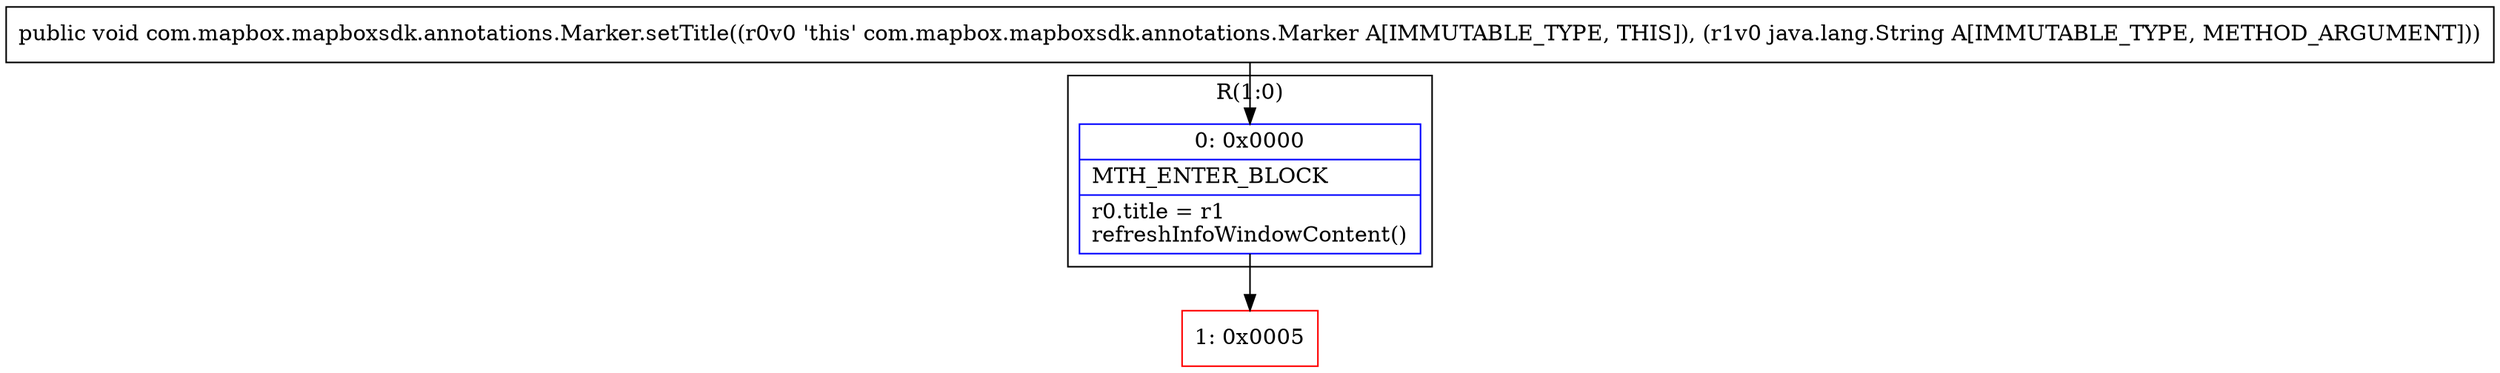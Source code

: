 digraph "CFG forcom.mapbox.mapboxsdk.annotations.Marker.setTitle(Ljava\/lang\/String;)V" {
subgraph cluster_Region_329333815 {
label = "R(1:0)";
node [shape=record,color=blue];
Node_0 [shape=record,label="{0\:\ 0x0000|MTH_ENTER_BLOCK\l|r0.title = r1\lrefreshInfoWindowContent()\l}"];
}
Node_1 [shape=record,color=red,label="{1\:\ 0x0005}"];
MethodNode[shape=record,label="{public void com.mapbox.mapboxsdk.annotations.Marker.setTitle((r0v0 'this' com.mapbox.mapboxsdk.annotations.Marker A[IMMUTABLE_TYPE, THIS]), (r1v0 java.lang.String A[IMMUTABLE_TYPE, METHOD_ARGUMENT])) }"];
MethodNode -> Node_0;
Node_0 -> Node_1;
}

